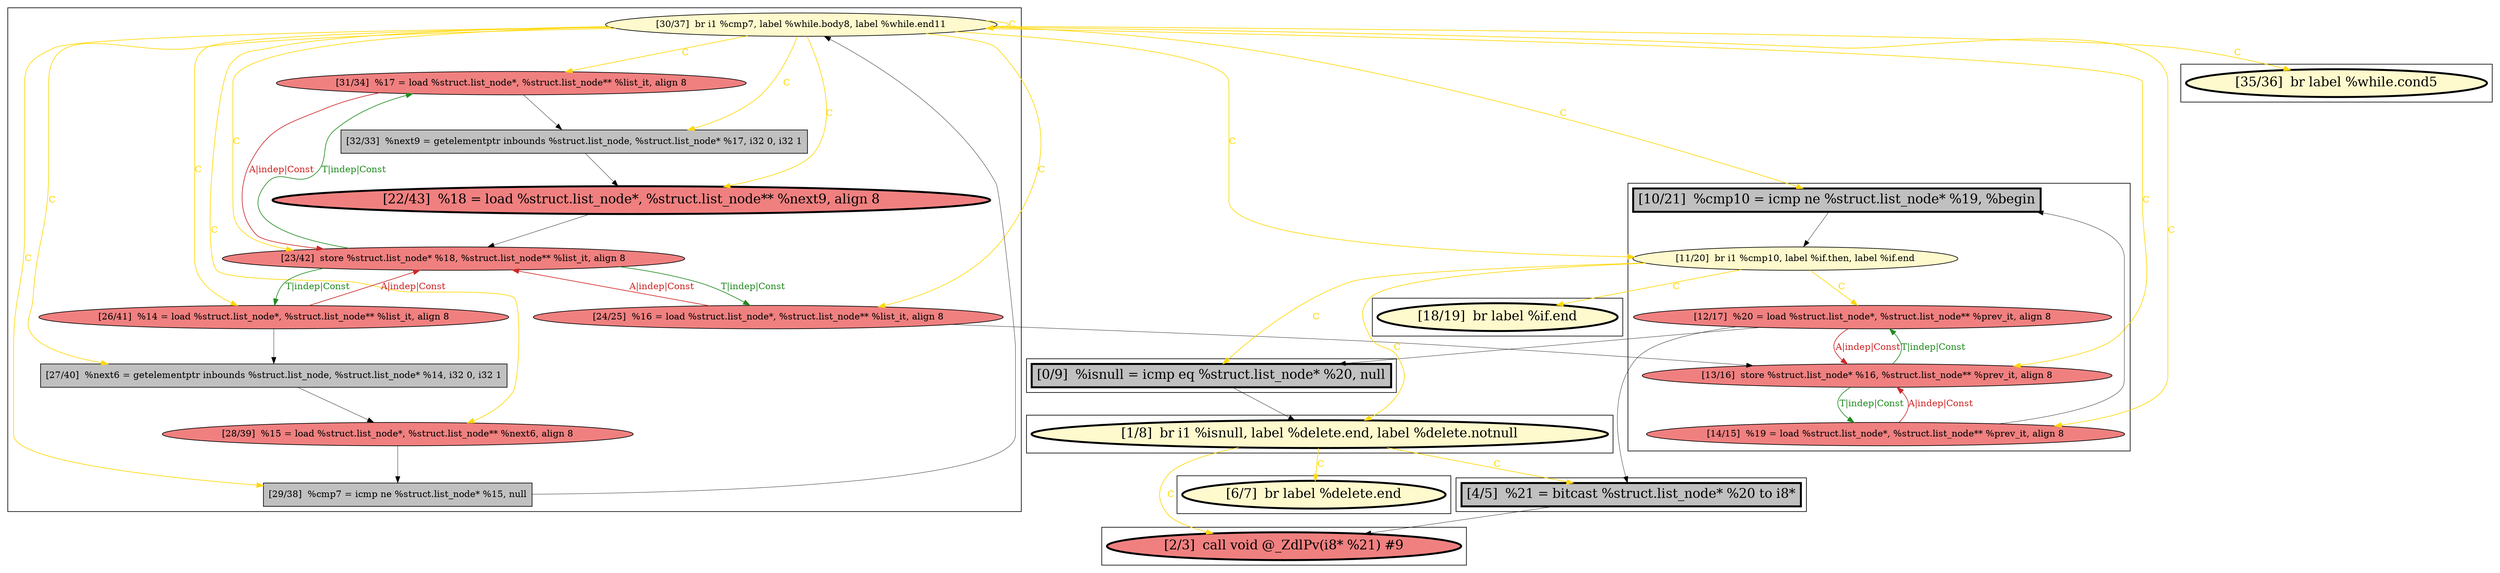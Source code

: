 
digraph G {



node1157->node1154 [style=solid,color=gold,label="C",penwidth=1.0,fontcolor=gold ]
node1157->node1143 [style=solid,color=gold,label="C",penwidth=1.0,fontcolor=gold ]
node1141->node1138 [style=solid,color=black,label="",penwidth=0.5,fontcolor=black ]
node1158->node1139 [style=solid,color=gold,label="C",penwidth=1.0,fontcolor=gold ]
node1158->node1137 [style=solid,color=gold,label="C",penwidth=1.0,fontcolor=gold ]
node1156->node1155 [style=solid,color=firebrick3,label="A|indep|Const",penwidth=1.0,fontcolor=firebrick3 ]
node1157->node1142 [style=solid,color=gold,label="C",penwidth=1.0,fontcolor=gold ]
node1155->node1156 [style=solid,color=forestgreen,label="T|indep|Const",penwidth=1.0,fontcolor=forestgreen ]
node1157->node1157 [style=solid,color=gold,label="C",penwidth=1.0,fontcolor=gold ]
node1157->node1140 [style=solid,color=gold,label="C",penwidth=1.0,fontcolor=gold ]
node1148->node1155 [style=solid,color=firebrick3,label="A|indep|Const",penwidth=1.0,fontcolor=firebrick3 ]
node1151->node1157 [style=solid,color=black,label="",penwidth=0.5,fontcolor=black ]
node1144->node1141 [style=solid,color=gold,label="C",penwidth=1.0,fontcolor=gold ]
node1152->node1153 [style=solid,color=black,label="",penwidth=0.5,fontcolor=black ]
node1158->node1138 [style=solid,color=gold,label="C",penwidth=1.0,fontcolor=gold ]
node1144->node1146 [style=solid,color=gold,label="C",penwidth=1.0,fontcolor=gold ]
node1156->node1149 [style=solid,color=black,label="",penwidth=0.5,fontcolor=black ]
node1157->node1144 [style=solid,color=gold,label="C",penwidth=1.0,fontcolor=gold ]
node1157->node1148 [style=solid,color=gold,label="C",penwidth=1.0,fontcolor=gold ]
node1150->node1151 [style=solid,color=black,label="",penwidth=0.5,fontcolor=black ]
node1154->node1155 [style=solid,color=firebrick3,label="A|indep|Const",penwidth=1.0,fontcolor=firebrick3 ]
node1157->node1151 [style=solid,color=gold,label="C",penwidth=1.0,fontcolor=gold ]
node1145->node1142 [style=solid,color=firebrick3,label="A|indep|Const",penwidth=1.0,fontcolor=firebrick3 ]
node1143->node1144 [style=solid,color=black,label="",penwidth=0.5,fontcolor=black ]
node1157->node1153 [style=solid,color=gold,label="C",penwidth=1.0,fontcolor=gold ]
node1154->node1152 [style=solid,color=black,label="",penwidth=0.5,fontcolor=black ]
node1144->node1158 [style=solid,color=gold,label="C",penwidth=1.0,fontcolor=gold ]
node1148->node1142 [style=solid,color=black,label="",penwidth=0.5,fontcolor=black ]
node1141->node1142 [style=solid,color=firebrick3,label="A|indep|Const",penwidth=1.0,fontcolor=firebrick3 ]
node1157->node1145 [style=solid,color=gold,label="C",penwidth=1.0,fontcolor=gold ]
node1157->node1150 [style=solid,color=gold,label="C",penwidth=1.0,fontcolor=gold ]
node1142->node1141 [style=solid,color=forestgreen,label="T|indep|Const",penwidth=1.0,fontcolor=forestgreen ]
node1144->node1147 [style=solid,color=gold,label="C",penwidth=1.0,fontcolor=gold ]
node1141->node1146 [style=solid,color=black,label="",penwidth=0.5,fontcolor=black ]
node1146->node1158 [style=solid,color=black,label="",penwidth=0.5,fontcolor=black ]
node1155->node1154 [style=solid,color=forestgreen,label="T|indep|Const",penwidth=1.0,fontcolor=forestgreen ]
node1157->node1152 [style=solid,color=gold,label="C",penwidth=1.0,fontcolor=gold ]
node1157->node1149 [style=solid,color=gold,label="C",penwidth=1.0,fontcolor=gold ]
node1153->node1155 [style=solid,color=black,label="",penwidth=0.5,fontcolor=black ]
node1149->node1150 [style=solid,color=black,label="",penwidth=0.5,fontcolor=black ]
node1138->node1137 [style=solid,color=black,label="",penwidth=0.5,fontcolor=black ]
node1145->node1143 [style=solid,color=black,label="",penwidth=0.5,fontcolor=black ]
node1142->node1145 [style=solid,color=forestgreen,label="T|indep|Const",penwidth=1.0,fontcolor=forestgreen ]
node1157->node1155 [style=solid,color=gold,label="C",penwidth=1.0,fontcolor=gold ]
node1155->node1148 [style=solid,color=forestgreen,label="T|indep|Const",penwidth=1.0,fontcolor=forestgreen ]
node1157->node1156 [style=solid,color=gold,label="C",penwidth=1.0,fontcolor=gold ]


subgraph cluster8 {


node1158 [penwidth=3.0,fontsize=20,fillcolor=lemonchiffon,label="[1/8]  br i1 %isnull, label %delete.end, label %delete.notnull",shape=ellipse,style=filled ]



}

subgraph cluster7 {


node1157 [fillcolor=lemonchiffon,label="[30/37]  br i1 %cmp7, label %while.body8, label %while.end11",shape=ellipse,style=filled ]
node1155 [fillcolor=lightcoral,label="[23/42]  store %struct.list_node* %18, %struct.list_node** %list_it, align 8",shape=ellipse,style=filled ]
node1149 [fillcolor=grey,label="[27/40]  %next6 = getelementptr inbounds %struct.list_node, %struct.list_node* %14, i32 0, i32 1",shape=rectangle,style=filled ]
node1150 [fillcolor=lightcoral,label="[28/39]  %15 = load %struct.list_node*, %struct.list_node** %next6, align 8",shape=ellipse,style=filled ]
node1148 [fillcolor=lightcoral,label="[24/25]  %16 = load %struct.list_node*, %struct.list_node** %list_it, align 8",shape=ellipse,style=filled ]
node1151 [fillcolor=grey,label="[29/38]  %cmp7 = icmp ne %struct.list_node* %15, null",shape=rectangle,style=filled ]
node1154 [fillcolor=lightcoral,label="[31/34]  %17 = load %struct.list_node*, %struct.list_node** %list_it, align 8",shape=ellipse,style=filled ]
node1152 [fillcolor=grey,label="[32/33]  %next9 = getelementptr inbounds %struct.list_node, %struct.list_node* %17, i32 0, i32 1",shape=rectangle,style=filled ]
node1156 [fillcolor=lightcoral,label="[26/41]  %14 = load %struct.list_node*, %struct.list_node** %list_it, align 8",shape=ellipse,style=filled ]
node1153 [penwidth=3.0,fontsize=20,fillcolor=lightcoral,label="[22/43]  %18 = load %struct.list_node*, %struct.list_node** %next9, align 8",shape=ellipse,style=filled ]



}

subgraph cluster6 {


node1147 [penwidth=3.0,fontsize=20,fillcolor=lemonchiffon,label="[18/19]  br label %if.end",shape=ellipse,style=filled ]



}

subgraph cluster0 {


node1137 [penwidth=3.0,fontsize=20,fillcolor=lightcoral,label="[2/3]  call void @_ZdlPv(i8* %21) #9",shape=ellipse,style=filled ]



}

subgraph cluster5 {


node1146 [penwidth=3.0,fontsize=20,fillcolor=grey,label="[0/9]  %isnull = icmp eq %struct.list_node* %20, null",shape=rectangle,style=filled ]



}

subgraph cluster1 {


node1138 [penwidth=3.0,fontsize=20,fillcolor=grey,label="[4/5]  %21 = bitcast %struct.list_node* %20 to i8*",shape=rectangle,style=filled ]



}

subgraph cluster2 {


node1139 [penwidth=3.0,fontsize=20,fillcolor=lemonchiffon,label="[6/7]  br label %delete.end",shape=ellipse,style=filled ]



}

subgraph cluster3 {


node1140 [penwidth=3.0,fontsize=20,fillcolor=lemonchiffon,label="[35/36]  br label %while.cond5",shape=ellipse,style=filled ]



}

subgraph cluster4 {


node1144 [fillcolor=lemonchiffon,label="[11/20]  br i1 %cmp10, label %if.then, label %if.end",shape=ellipse,style=filled ]
node1143 [penwidth=3.0,fontsize=20,fillcolor=grey,label="[10/21]  %cmp10 = icmp ne %struct.list_node* %19, %begin",shape=rectangle,style=filled ]
node1141 [fillcolor=lightcoral,label="[12/17]  %20 = load %struct.list_node*, %struct.list_node** %prev_it, align 8",shape=ellipse,style=filled ]
node1145 [fillcolor=lightcoral,label="[14/15]  %19 = load %struct.list_node*, %struct.list_node** %prev_it, align 8",shape=ellipse,style=filled ]
node1142 [fillcolor=lightcoral,label="[13/16]  store %struct.list_node* %16, %struct.list_node** %prev_it, align 8",shape=ellipse,style=filled ]



}

}
